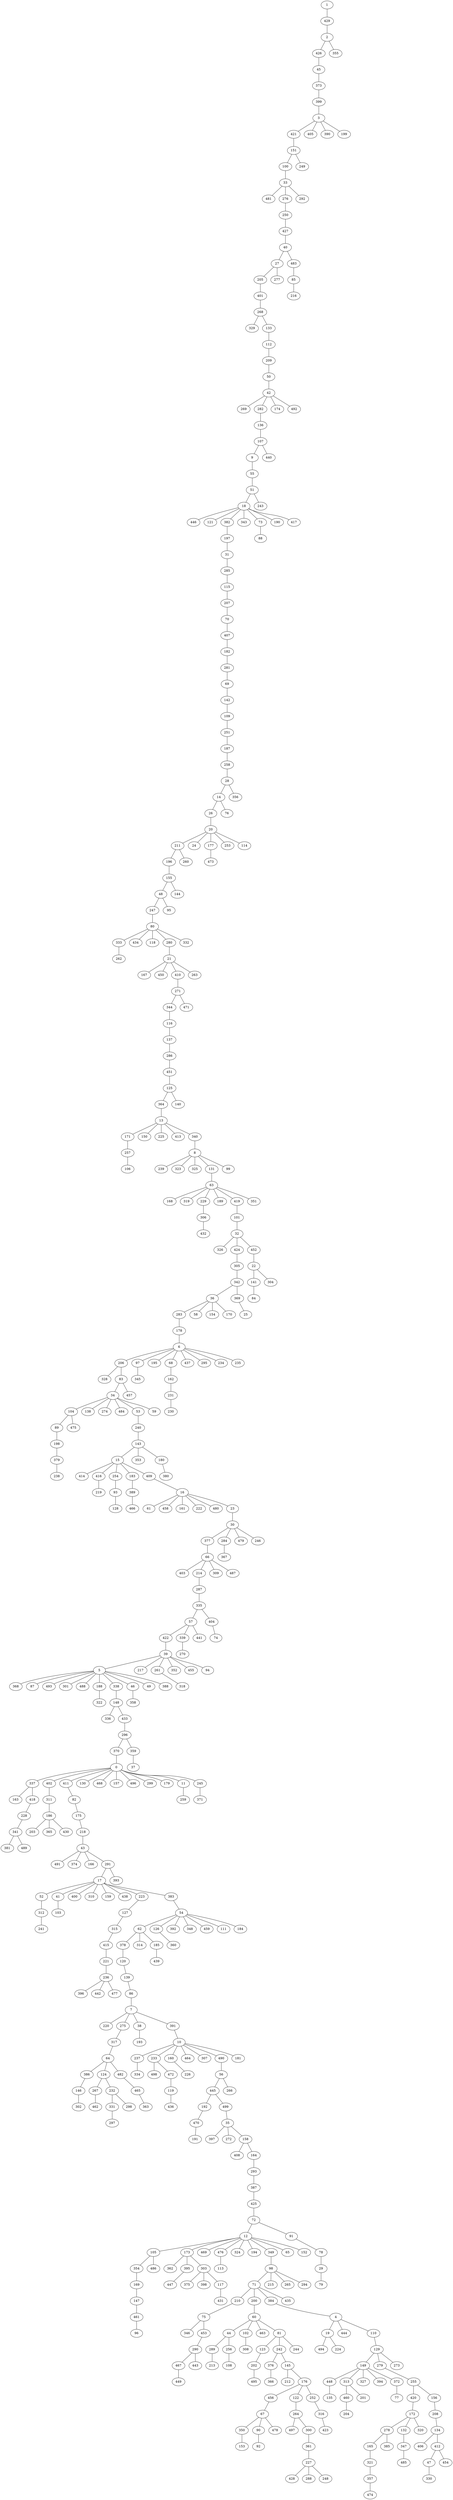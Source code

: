 graph{
   445 -- 192;
   448 -- 135;
   192 -- 470;
   149 -- 313;
   470 -- 191;
   313 -- 460;
   115 -- 207;
   445 -- 499;
   460 -- 204;
   499 -- 35;
   313 -- 201;
   149 -- 327;
   18 -- 446;
   35 -- 397;
   71 -- 210;
   35 -- 272;
   19 -- 494;
   35 -- 158;
   19 -- 224;
   158 -- 408;
   281 -- 69;
   210 -- 75;
   158 -- 164;
   10 -- 237;
   75 -- 346;
   164 -- 293;
   18 -- 121;
   75 -- 453;
   71 -- 200;
   293 -- 387;
   453 -- 290;
   7 -- 220;
   182 -- 281;
   387 -- 425;
   290 -- 467;
   425 -- 72;
   467 -- 449;
   72 -- 12;
   290 -- 443;
   12 -- 105;
   200 -- 60;
   105 -- 354;
   60 -- 44;
   207 -- 70;
   354 -- 169;
   44 -- 289;
   173 -- 362;
   54 -- 62;
   173 -- 395;
   141 -- 84;
   22 -- 304;
   62 -- 378;
   395 -- 447;
   32 -- 326;
   173 -- 303;
   378 -- 120;
   63 -- 168;
   303 -- 375;
   120 -- 139;
   63 -- 319;
   62 -- 314;
   303 -- 398;
   63 -- 229;
   139 -- 86;
   303 -- 117;
   12 -- 469;
   229 -- 306;
   86 -- 7;
   117 -- 431;
   306 -- 432;
   7 -- 275;
   63 -- 189;
   12 -- 476;
   8 -- 239;
   275 -- 317;
   476 -- 113;
   8 -- 323;
   317 -- 64;
   12 -- 324;
   8 -- 325;
   7 -- 38;
   72 -- 91;
   13 -- 171;
   64 -- 386;
   237 -- 334;
   91 -- 78;
   171 -- 257;
   386 -- 146;
   78 -- 29;
   257 -- 106;
   146 -- 302;
   13 -- 150;
   64 -- 124;
   29 -- 79;
   13 -- 225;
   62 -- 185;
   21 -- 167;
   124 -- 267;
   21 -- 450;
   185 -- 439;
   267 -- 462;
   80 -- 333;
   54 -- 126;
   124 -- 232;
   333 -- 262;
   126 -- 360;
   232 -- 331;
   80 -- 434;
   54 -- 392;
   80 -- 118;
   331 -- 297;
   54 -- 348;
   5 -- 368;
   169 -- 147;
   30 -- 377;
   105 -- 486;
   5 -- 87;
   147 -- 461;
   377 -- 66;
   5 -- 493;
   461 -- 96;
   5 -- 301;
   66 -- 403;
   12 -- 194;
   5 -- 488;
   66 -- 214;
   12 -- 349;
   5 -- 188;
   214 -- 287;
   349 -- 98;
   188 -- 322;
   287 -- 335;
   39 -- 217;
   98 -- 71;
   66 -- 309;
   39 -- 261;
   335 -- 57;
   71 -- 384;
   261 -- 318;
   57 -- 422;
   384 -- 4;
   39 -- 352;
   422 -- 39;
   39 -- 455;
   4 -- 444;
   57 -- 339;
   39 -- 94;
   4 -- 110;
   339 -- 270;
   39 -- 5;
   110 -- 129;
   57 -- 441;
   5 -- 338;
   335 -- 404;
   129 -- 279;
   338 -- 148;
   404 -- 74;
   279 -- 255;
   66 -- 487;
   148 -- 336;
   419 -- 101;
   30 -- 284;
   255 -- 420;
   148 -- 433;
   101 -- 32;
   5 -- 46;
   284 -- 367;
   420 -- 172;
   63 -- 351;
   433 -- 296;
   30 -- 479;
   32 -- 424;
   172 -- 278;
   30 -- 246;
   296 -- 370;
   16 -- 61;
   424 -- 305;
   278 -- 165;
   289 -- 213;
   40 -- 27;
   427 -- 40;
   44 -- 256;
   256 -- 108;
   60 -- 102;
   33 -- 481;
   50 -- 42;
   102 -- 308;
   60 -- 463;
   250 -- 427;
   60 -- 81;
   71 -- 435;
   209 -- 50;
   81 -- 123;
   123 -- 202;
   268 -- 329;
   33 -- 276;
   202 -- 495;
   112 -- 209;
   81 -- 242;
   382 -- 197;
   133 -- 112;
   9 -- 55;
   242 -- 376;
   100 -- 33;
   18 -- 382;
   376 -- 366;
   107 -- 9;
   242 -- 145;
   268 -- 133;
   401 -- 268;
   18 -- 343;
   145 -- 212;
   151 -- 100;
   42 -- 269;
   145 -- 176;
   136 -- 107;
   81 -- 244;
   40 -- 483;
   51 -- 18;
   176 -- 456;
   205 -- 401;
   282 -- 136;
   276 -- 250;
   456 -- 67;
   107 -- 440;
   27 -- 277;
   55 -- 51;
   27 -- 205;
   67 -- 350;
   421 -- 151;
   350 -- 153;
   155 -- 48;
   16 -- 458;
   232 -- 298;
   271 -- 344;
   54 -- 459;
   64 -- 482;
   16 -- 161;
   13 -- 413;
   54 -- 111;
   13 -- 340;
   482 -- 465;
   16 -- 222;
   54 -- 184;
   14 -- 26;
   17 -- 52;
   16 -- 480;
   410 -- 271;
   465 -- 363;
   21 -- 263;
   15 -- 414;
   286 -- 451;
   38 -- 193;
   52 -- 312;
   15 -- 416;
   211 -- 196;
   364 -- 13;
   7 -- 391;
   312 -- 241;
   20 -- 211;
   416 -- 219;
   17 -- 41;
   391 -- 10;
   21 -- 410;
   15 -- 254;
   41 -- 103;
   137 -- 286;
   10 -- 233;
   254 -- 93;
   17 -- 400;
   280 -- 21;
   233 -- 498;
   17 -- 310;
   93 -- 128;
   15 -- 183;
   233 -- 472;
   26 -- 20;
   17 -- 159;
   125 -- 364;
   80 -- 280;
   183 -- 389;
   472 -- 119;
   17 -- 438;
   143 -- 353;
   271 -- 471;
   10 -- 160;
   17 -- 223;
   389 -- 466;
   119 -- 436;
   80 -- 332;
   43 -- 491;
   223 -- 127;
   143 -- 180;
   344 -- 116;
   160 -- 226;
   28 -- 14;
   10 -- 464;
   127 -- 315;
   180 -- 380;
   116 -- 137;
   20 -- 24;
   10 -- 307;
   34 -- 104;
   315 -- 415;
   10 -- 490;
   125 -- 140;
   104 -- 89;
   415 -- 221;
   337 -- 163;
   490 -- 56;
   89 -- 198;
   221 -- 236;
   247 -- 80;
   56 -- 266;
   198 -- 379;
   236 -- 396;
   48 -- 247;
   104 -- 475;
   196 -- 155;
   451 -- 125;
   56 -- 445;
   10 -- 181;
   236 -- 442;
   379 -- 238;
   48 -- 95;
   3 -- 421;
   155 -- 144;
   165 -- 321;
   211 -- 260;
   20 -- 177;
   321 -- 357;
   278 -- 385;
   177 -- 473;
   357 -- 474;
   20 -- 253;
   172 -- 132;
   20 -- 114;
   14 -- 76;
   132 -- 347;
   28 -- 356;
   347 -- 485;
   73 -- 88;
   172 -- 320;
   255 -- 156;
   18 -- 190;
   129 -- 273;
   51 -- 243;
   156 -- 208;
   42 -- 174;
   208 -- 134;
   42 -- 492;
   45 -- 373;
   134 -- 406;
   483 -- 85;
   134 -- 412;
   429 -- 2;
   85 -- 216;
   412 -- 47;
   33 -- 292;
   426 -- 45;
   151 -- 249;
   3 -- 405;
   47 -- 330;
   1 -- 429;
   412 -- 454;
   3 -- 390;
   129 -- 149;
   399 -- 3;
   4 -- 19;
   3 -- 199;
   149 -- 394;
   373 -- 399;
   2 -- 426;
   149 -- 372;
   372 -- 77;
   2 -- 355;
   149 -- 448;
   370 -- 0;
   67 -- 90;
   0 -- 402;
   90 -- 92;
   67 -- 478;
   402 -- 311;
   176 -- 122;
   311 -- 186;
   122 -- 264;
   0 -- 411;
   186 -- 203;
   264 -- 497;
   186 -- 365;
   264 -- 300;
   176 -- 252;
   186 -- 430;
   300 -- 361;
   18 -- 417;
   411 -- 82;
   361 -- 227;
   197 -- 31;
   82 -- 175;
   227 -- 428;
   31 -- 285;
   0 -- 337;
   175 -- 218;
   227 -- 288;
   227 -- 248;
   218 -- 43;
   252 -- 316;
   43 -- 374;
   316 -- 423;
   43 -- 166;
   98 -- 215;
   43 -- 291;
   98 -- 265;
   291 -- 393;
   98 -- 294;
   285 -- 115;
   12 -- 65;
   291 -- 17;
   12 -- 152;
   17 -- 383;
   12 -- 173;
   383 -- 54;
   42 -- 282;
   109 -- 251;
   305 -- 342;
   236 -- 477;
   34 -- 138;
   258 -- 28;
   32 -- 452;
   63 -- 419;
   337 -- 418;
   34 -- 274;
   342 -- 36;
   131 -- 63;
   34 -- 484;
   418 -- 228;
   187 -- 258;
   36 -- 283;
   206 -- 328;
   70 -- 407;
   0 -- 130;
   6 -- 97;
   228 -- 341;
   283 -- 178;
   97 -- 345;
   341 -- 381;
   178 -- 6;
   6 -- 195;
   8 -- 99;
   36 -- 58;
   341 -- 489;
   6 -- 206;
   6 -- 68;
   0 -- 468;
   206 -- 83;
   68 -- 162;
   0 -- 157;
   18 -- 73;
   340 -- 8;
   83 -- 457;
   0 -- 496;
   162 -- 231;
   6 -- 437;
   83 -- 34;
   0 -- 299;
   231 -- 230;
   0 -- 179;
   34 -- 53;
   6 -- 295;
   8 -- 131;
   0 -- 11;
   407 -- 182;
   53 -- 240;
   6 -- 234;
   11 -- 259;
   6 -- 235;
   142 -- 109;
   240 -- 143;
   0 -- 245;
   251 -- 187;
   34 -- 59;
   296 -- 359;
   36 -- 154;
   143 -- 15;
   245 -- 371;
   36 -- 170;
   15 -- 409;
   342 -- 369;
   359 -- 37;
   69 -- 142;
   409 -- 16;
   46 -- 358;
   369 -- 25;
   5 -- 49;
   16 -- 23;
   452 -- 22;
   5 -- 388;
   23 -- 30;
   22 -- 141;
}